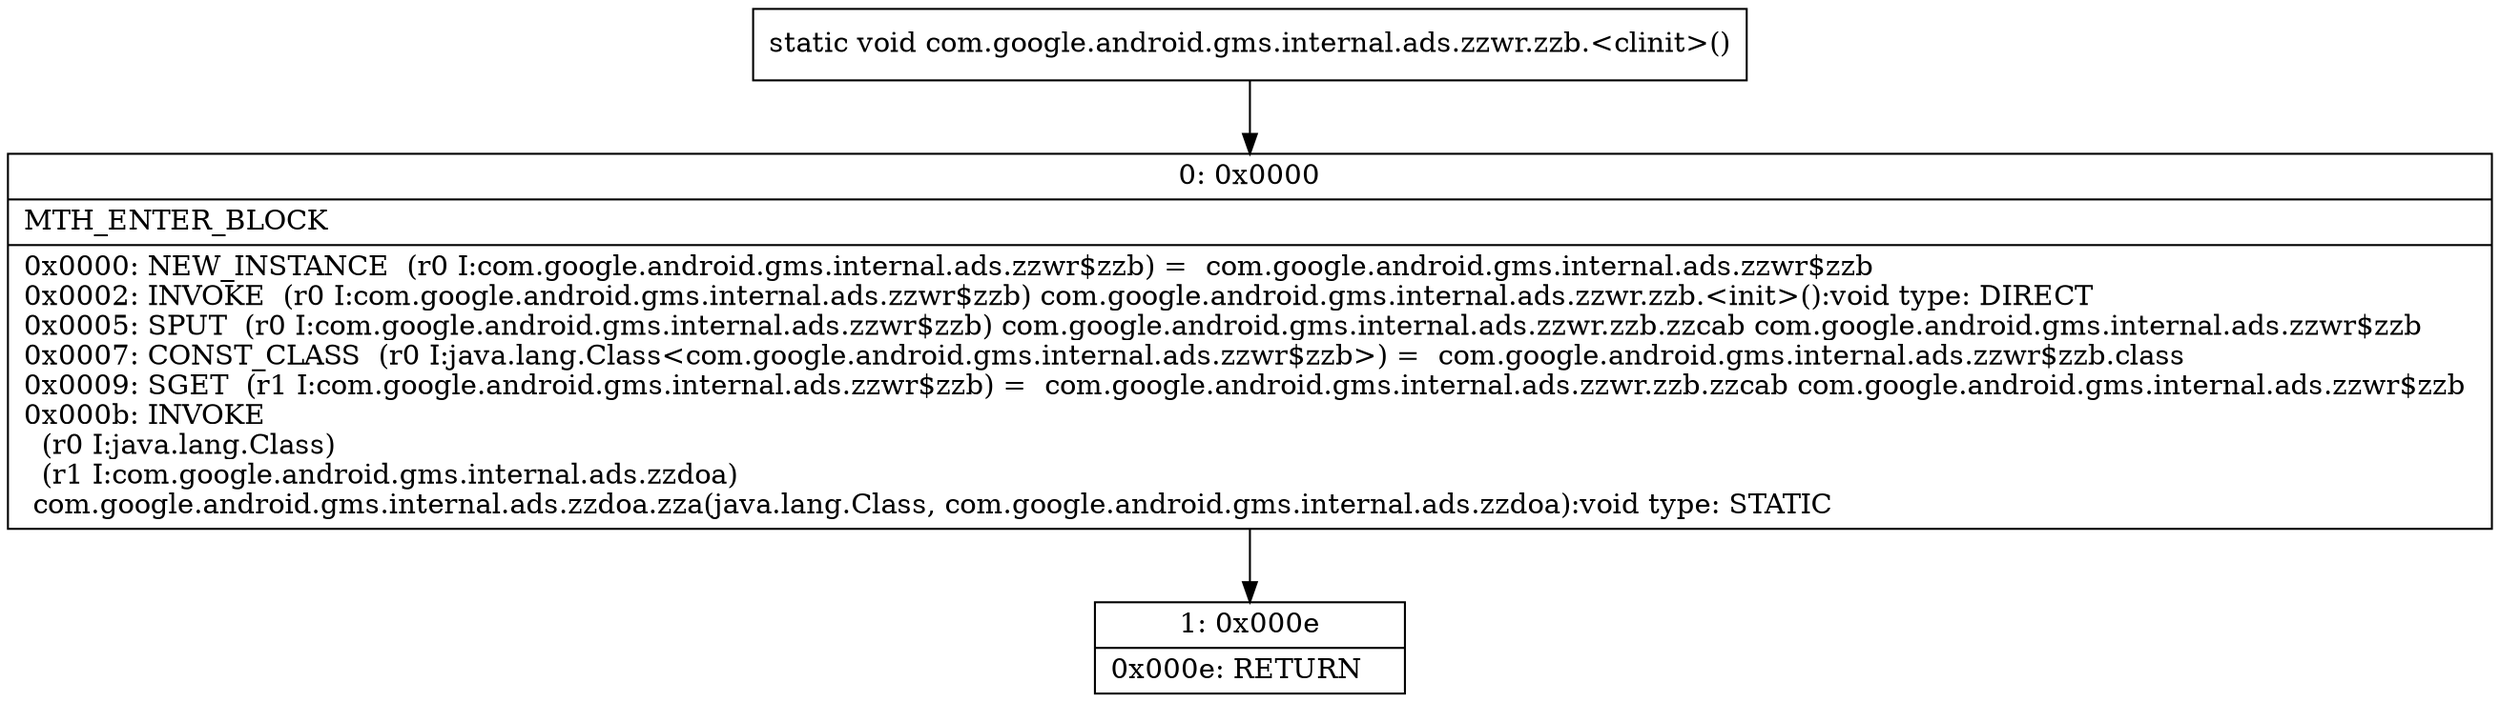 digraph "CFG forcom.google.android.gms.internal.ads.zzwr.zzb.\<clinit\>()V" {
Node_0 [shape=record,label="{0\:\ 0x0000|MTH_ENTER_BLOCK\l|0x0000: NEW_INSTANCE  (r0 I:com.google.android.gms.internal.ads.zzwr$zzb) =  com.google.android.gms.internal.ads.zzwr$zzb \l0x0002: INVOKE  (r0 I:com.google.android.gms.internal.ads.zzwr$zzb) com.google.android.gms.internal.ads.zzwr.zzb.\<init\>():void type: DIRECT \l0x0005: SPUT  (r0 I:com.google.android.gms.internal.ads.zzwr$zzb) com.google.android.gms.internal.ads.zzwr.zzb.zzcab com.google.android.gms.internal.ads.zzwr$zzb \l0x0007: CONST_CLASS  (r0 I:java.lang.Class\<com.google.android.gms.internal.ads.zzwr$zzb\>) =  com.google.android.gms.internal.ads.zzwr$zzb.class \l0x0009: SGET  (r1 I:com.google.android.gms.internal.ads.zzwr$zzb) =  com.google.android.gms.internal.ads.zzwr.zzb.zzcab com.google.android.gms.internal.ads.zzwr$zzb \l0x000b: INVOKE  \l  (r0 I:java.lang.Class)\l  (r1 I:com.google.android.gms.internal.ads.zzdoa)\l com.google.android.gms.internal.ads.zzdoa.zza(java.lang.Class, com.google.android.gms.internal.ads.zzdoa):void type: STATIC \l}"];
Node_1 [shape=record,label="{1\:\ 0x000e|0x000e: RETURN   \l}"];
MethodNode[shape=record,label="{static void com.google.android.gms.internal.ads.zzwr.zzb.\<clinit\>() }"];
MethodNode -> Node_0;
Node_0 -> Node_1;
}

